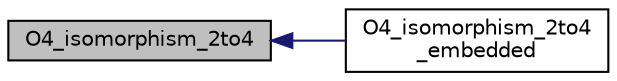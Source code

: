 digraph "O4_isomorphism_2to4"
{
  edge [fontname="Helvetica",fontsize="10",labelfontname="Helvetica",labelfontsize="10"];
  node [fontname="Helvetica",fontsize="10",shape=record];
  rankdir="LR";
  Node3281 [label="O4_isomorphism_2to4",height=0.2,width=0.4,color="black", fillcolor="grey75", style="filled", fontcolor="black"];
  Node3281 -> Node3282 [dir="back",color="midnightblue",fontsize="10",style="solid",fontname="Helvetica"];
  Node3282 [label="O4_isomorphism_2to4\l_embedded",height=0.2,width=0.4,color="black", fillcolor="white", style="filled",URL="$dc/dd4/group__actions_8h.html#aa6a3808993602713a701a20d3905ebe1"];
}
